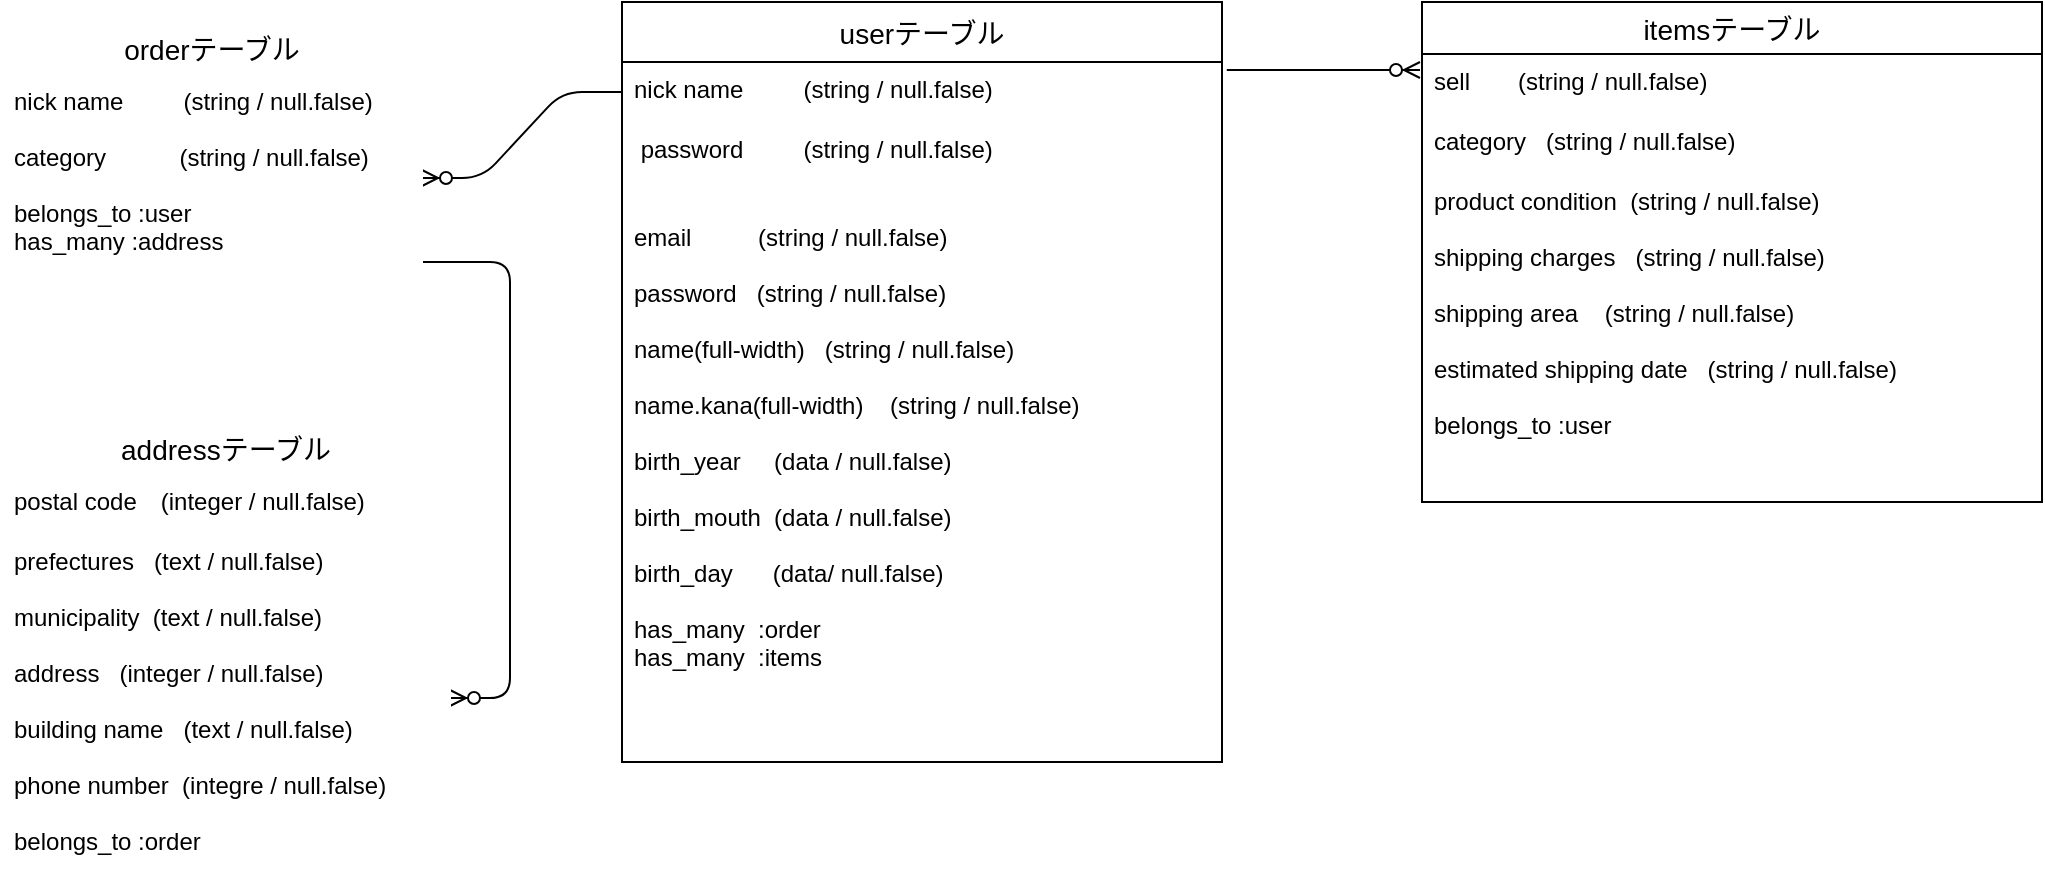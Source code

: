 <mxfile version="13.6.5">
    <diagram id="bMDfrx5gQz1PM7xrjBFF" name="ページ1">
        <mxGraphModel dx="685" dy="572" grid="1" gridSize="10" guides="1" tooltips="1" connect="1" arrows="1" fold="1" page="1" pageScale="1" pageWidth="827" pageHeight="1169" math="0" shadow="0">
            <root>
                <mxCell id="0"/>
                <mxCell id="1" parent="0"/>
                <mxCell id="217" value="" style="edgeStyle=entityRelationEdgeStyle;fontSize=12;html=1;endArrow=ERzeroToMany;endFill=1;" edge="1" parent="1" source="113" target="227">
                    <mxGeometry width="100" height="100" relative="1" as="geometry">
                        <mxPoint x="340" y="191" as="sourcePoint"/>
                        <mxPoint x="335" y="600" as="targetPoint"/>
                    </mxGeometry>
                </mxCell>
                <mxCell id="218" value="" style="edgeStyle=entityRelationEdgeStyle;fontSize=12;html=1;endArrow=ERzeroToMany;endFill=1;exitX=1;exitY=0.904;exitDx=0;exitDy=0;exitPerimeter=0;" edge="1" parent="1" source="227" target="204">
                    <mxGeometry width="100" height="100" relative="1" as="geometry">
                        <mxPoint x="248.95" y="231" as="sourcePoint"/>
                        <mxPoint x="490" y="740" as="targetPoint"/>
                    </mxGeometry>
                </mxCell>
                <mxCell id="220" value="" style="edgeStyle=entityRelationEdgeStyle;fontSize=12;html=1;endArrow=ERzeroToMany;endFill=1;exitX=1.008;exitY=0.133;exitDx=0;exitDy=0;exitPerimeter=0;" edge="1" parent="1" source="113">
                    <mxGeometry width="100" height="100" relative="1" as="geometry">
                        <mxPoint x="714" y="510" as="sourcePoint"/>
                        <mxPoint x="749" y="174" as="targetPoint"/>
                    </mxGeometry>
                </mxCell>
                <mxCell id="112" value="userテーブル" style="swimlane;fontStyle=0;childLayout=stackLayout;horizontal=1;startSize=30;horizontalStack=0;resizeParent=1;resizeParentMax=0;resizeLast=0;collapsible=1;marginBottom=0;align=center;fontSize=14;" vertex="1" parent="1">
                    <mxGeometry x="350" y="140" width="300" height="380" as="geometry"/>
                </mxCell>
                <mxCell id="113" value="nick name         (string / null.false)" style="text;strokeColor=none;fillColor=none;spacingLeft=4;spacingRight=4;overflow=hidden;rotatable=0;points=[[0,0.5],[1,0.5]];portConstraint=eastwest;fontSize=12;" vertex="1" parent="112">
                    <mxGeometry y="30" width="300" height="30" as="geometry"/>
                </mxCell>
                <mxCell id="115" value=" password         (string / null.false)" style="text;strokeColor=none;fillColor=none;spacingLeft=4;spacingRight=4;overflow=hidden;rotatable=0;points=[[0,0.5],[1,0.5]];portConstraint=eastwest;fontSize=12;" vertex="1" parent="112">
                    <mxGeometry y="60" width="300" height="30" as="geometry"/>
                </mxCell>
                <mxCell id="174" value="&#10;email          (string / null.false)          &#10;&#10;password   (string / null.false)&#10;&#10;name(full-width)   (string / null.false)&#10;&#10;name.kana(full-width)    (string / null.false)&#10;&#10;birth_year     (data / null.false)&#10;&#10;birth_mouth  (data / null.false)&#10;&#10;birth_day      (data/ null.false)&#10;&#10;has_many  :order&#10;has_many  :items" style="text;strokeColor=none;fillColor=none;spacingLeft=4;spacingRight=4;overflow=hidden;rotatable=0;points=[[0,0.5],[1,0.5]];portConstraint=eastwest;fontSize=12;" vertex="1" parent="112">
                    <mxGeometry y="90" width="300" height="290" as="geometry"/>
                </mxCell>
                <mxCell id="229" style="edgeStyle=none;rounded=0;orthogonalLoop=1;jettySize=auto;html=1;exitX=1;exitY=0.5;exitDx=0;exitDy=0;" edge="1" parent="112">
                    <mxGeometry relative="1" as="geometry">
                        <mxPoint x="300" y="338" as="sourcePoint"/>
                        <mxPoint x="300" y="338" as="targetPoint"/>
                    </mxGeometry>
                </mxCell>
                <mxCell id="225" value="orderテーブル" style="swimlane;fontStyle=0;childLayout=stackLayout;horizontal=1;startSize=26;horizontalStack=0;resizeParent=1;resizeParentMax=0;resizeLast=0;collapsible=1;marginBottom=0;align=center;fontSize=14;strokeColor=#FFFFFF;" vertex="1" parent="1">
                    <mxGeometry x="40" y="150" width="210" height="130" as="geometry"/>
                </mxCell>
                <mxCell id="227" value="nick name         (string / null.false)&#10;&#10;category           (string / null.false)&#10;&#10;belongs_to :user&#10;has_many :address" style="text;strokeColor=none;fillColor=none;spacingLeft=4;spacingRight=4;overflow=hidden;rotatable=0;points=[[0,0.5],[1,0.5]];portConstraint=eastwest;fontSize=12;" vertex="1" parent="225">
                    <mxGeometry y="26" width="210" height="104" as="geometry"/>
                </mxCell>
                <mxCell id="201" value="addressテーブル" style="swimlane;fontStyle=0;childLayout=stackLayout;horizontal=1;startSize=26;horizontalStack=0;resizeParent=1;resizeParentMax=0;resizeLast=0;collapsible=1;marginBottom=0;align=center;fontSize=14;strokeColor=#FFFFFF;" vertex="1" parent="1">
                    <mxGeometry x="40" y="350" width="224" height="220" as="geometry"/>
                </mxCell>
                <mxCell id="203" value="postal code　(integer / null.false)&#10;" style="text;strokeColor=none;fillColor=none;spacingLeft=4;spacingRight=4;overflow=hidden;rotatable=0;points=[[0,0.5],[1,0.5]];portConstraint=eastwest;fontSize=12;" vertex="1" parent="201">
                    <mxGeometry y="26" width="224" height="30" as="geometry"/>
                </mxCell>
                <mxCell id="204" value="prefectures   (text / null.false)&#10;&#10;municipality  (text / null.false)&#10;&#10;address   (integer / null.false)&#10;&#10;building name   (text / null.false)&#10;&#10;phone number  (integre / null.false)&#10;&#10;belongs_to :order" style="text;strokeColor=none;fillColor=none;spacingLeft=4;spacingRight=4;overflow=hidden;rotatable=0;points=[[0,0.5],[1,0.5]];portConstraint=eastwest;fontSize=12;" vertex="1" parent="201">
                    <mxGeometry y="56" width="224" height="164" as="geometry"/>
                </mxCell>
                <mxCell id="177" value="itemsテーブル" style="swimlane;fontStyle=0;childLayout=stackLayout;horizontal=1;startSize=26;horizontalStack=0;resizeParent=1;resizeParentMax=0;resizeLast=0;collapsible=1;marginBottom=0;align=center;fontSize=14;" vertex="1" parent="1">
                    <mxGeometry x="750" y="140" width="310" height="250" as="geometry">
                        <mxRectangle x="630" y="185" width="120" height="26" as="alternateBounds"/>
                    </mxGeometry>
                </mxCell>
                <mxCell id="178" value="sell　　(string / null.false)" style="text;strokeColor=none;fillColor=none;spacingLeft=4;spacingRight=4;overflow=hidden;rotatable=0;points=[[0,0.5],[1,0.5]];portConstraint=eastwest;fontSize=12;" vertex="1" parent="177">
                    <mxGeometry y="26" width="310" height="30" as="geometry"/>
                </mxCell>
                <mxCell id="179" value="category   (string / null.false)" style="text;strokeColor=none;fillColor=none;spacingLeft=4;spacingRight=4;overflow=hidden;rotatable=0;points=[[0,0.5],[1,0.5]];portConstraint=eastwest;fontSize=12;" vertex="1" parent="177">
                    <mxGeometry y="56" width="310" height="30" as="geometry"/>
                </mxCell>
                <mxCell id="180" value="product condition  (string / null.false)&#10;&#10;shipping charges   (string / null.false)&#10;&#10;shipping area    (string / null.false)&#10;&#10;estimated shipping date   (string / null.false)&#10;&#10;belongs_to :user" style="text;strokeColor=none;fillColor=none;spacingLeft=4;spacingRight=4;overflow=hidden;rotatable=0;points=[[0,0.5],[1,0.5]];portConstraint=eastwest;fontSize=12;" vertex="1" parent="177">
                    <mxGeometry y="86" width="310" height="164" as="geometry"/>
                </mxCell>
            </root>
        </mxGraphModel>
    </diagram>
</mxfile>